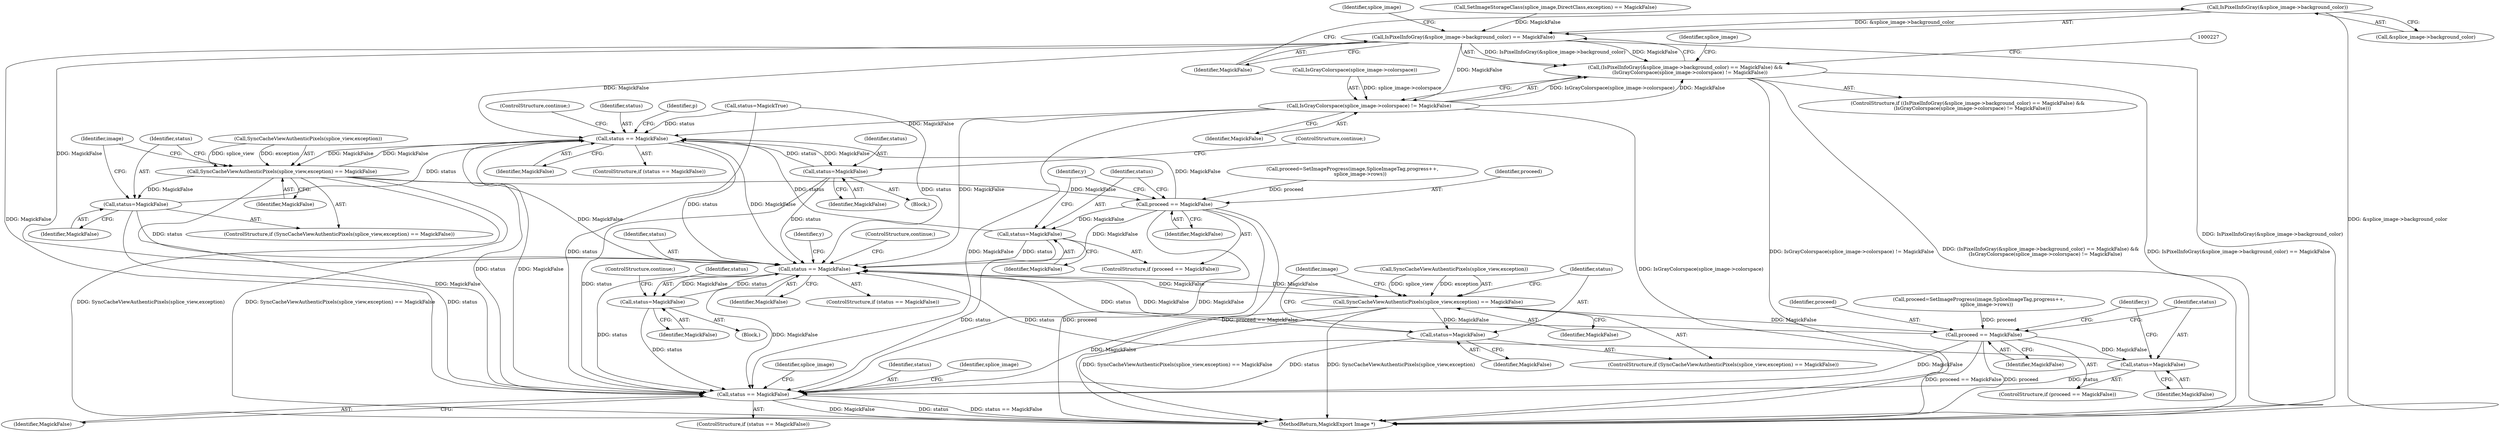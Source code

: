 digraph "0_ImageMagick_7b1cf5784b5bcd85aa9293ecf56769f68c037231@pointer" {
"1000214" [label="(Call,IsPixelInfoGray(&splice_image->background_color))"];
"1000213" [label="(Call,IsPixelInfoGray(&splice_image->background_color) == MagickFalse)"];
"1000212" [label="(Call,(IsPixelInfoGray(&splice_image->background_color) == MagickFalse) &&\n      (IsGrayColorspace(splice_image->colorspace) != MagickFalse))"];
"1000220" [label="(Call,IsGrayColorspace(splice_image->colorspace) != MagickFalse)"];
"1000455" [label="(Call,status == MagickFalse)"];
"1000494" [label="(Call,status=MagickFalse)"];
"1000797" [label="(Call,status == MagickFalse)"];
"1000855" [label="(Call,status=MagickFalse)"];
"1001141" [label="(Call,status == MagickFalse)"];
"1001097" [label="(Call,SyncCacheViewAuthenticPixels(splice_view,exception) == MagickFalse)"];
"1001102" [label="(Call,status=MagickFalse)"];
"1001126" [label="(Call,proceed == MagickFalse)"];
"1001129" [label="(Call,status=MagickFalse)"];
"1000736" [label="(Call,SyncCacheViewAuthenticPixels(splice_view,exception) == MagickFalse)"];
"1000741" [label="(Call,status=MagickFalse)"];
"1000765" [label="(Call,proceed == MagickFalse)"];
"1000768" [label="(Call,status=MagickFalse)"];
"1000211" [label="(ControlStructure,if ((IsPixelInfoGray(&splice_image->background_color) == MagickFalse) &&\n      (IsGrayColorspace(splice_image->colorspace) != MagickFalse)))"];
"1001115" [label="(Call,proceed=SetImageProgress(image,SpliceImageTag,progress++,\n          splice_image->rows))"];
"1000770" [label="(Identifier,MagickFalse)"];
"1000494" [label="(Call,status=MagickFalse)"];
"1001143" [label="(Identifier,MagickFalse)"];
"1000754" [label="(Call,proceed=SetImageProgress(image,SpliceImageTag,progress++,\n          splice_image->rows))"];
"1001145" [label="(Identifier,splice_image)"];
"1000219" [label="(Identifier,MagickFalse)"];
"1000856" [label="(Identifier,status)"];
"1000493" [label="(Block,)"];
"1000458" [label="(ControlStructure,continue;)"];
"1000747" [label="(Identifier,image)"];
"1001141" [label="(Call,status == MagickFalse)"];
"1000735" [label="(ControlStructure,if (SyncCacheViewAuthenticPixels(splice_view,exception) == MagickFalse))"];
"1000766" [label="(Identifier,proceed)"];
"1000221" [label="(Call,IsGrayColorspace(splice_image->colorspace))"];
"1001128" [label="(Identifier,MagickFalse)"];
"1000410" [label="(Call,status=MagickTrue)"];
"1000765" [label="(Call,proceed == MagickFalse)"];
"1000196" [label="(Call,SetImageStorageClass(splice_image,DirectClass,exception) == MagickFalse)"];
"1000212" [label="(Call,(IsPixelInfoGray(&splice_image->background_color) == MagickFalse) &&\n      (IsGrayColorspace(splice_image->colorspace) != MagickFalse))"];
"1000497" [label="(ControlStructure,continue;)"];
"1000804" [label="(Identifier,y)"];
"1000858" [label="(ControlStructure,continue;)"];
"1001108" [label="(Identifier,image)"];
"1001131" [label="(Identifier,MagickFalse)"];
"1000855" [label="(Call,status=MagickFalse)"];
"1000455" [label="(Call,status == MagickFalse)"];
"1000737" [label="(Call,SyncCacheViewAuthenticPixels(splice_view,exception))"];
"1000769" [label="(Identifier,status)"];
"1000495" [label="(Identifier,status)"];
"1000454" [label="(ControlStructure,if (status == MagickFalse))"];
"1001104" [label="(Identifier,MagickFalse)"];
"1001098" [label="(Call,SyncCacheViewAuthenticPixels(splice_view,exception))"];
"1001130" [label="(Identifier,status)"];
"1000214" [label="(Call,IsPixelInfoGray(&splice_image->background_color))"];
"1000797" [label="(Call,status == MagickFalse)"];
"1001150" [label="(MethodReturn,MagickExport Image *)"];
"1000215" [label="(Call,&splice_image->background_color)"];
"1000457" [label="(Identifier,MagickFalse)"];
"1000799" [label="(Identifier,MagickFalse)"];
"1000857" [label="(Identifier,MagickFalse)"];
"1000220" [label="(Call,IsGrayColorspace(splice_image->colorspace) != MagickFalse)"];
"1000736" [label="(Call,SyncCacheViewAuthenticPixels(splice_view,exception) == MagickFalse)"];
"1001125" [label="(ControlStructure,if (proceed == MagickFalse))"];
"1000741" [label="(Call,status=MagickFalse)"];
"1000800" [label="(ControlStructure,continue;)"];
"1001140" [label="(ControlStructure,if (status == MagickFalse))"];
"1000237" [label="(Identifier,splice_image)"];
"1000742" [label="(Identifier,status)"];
"1000213" [label="(Call,IsPixelInfoGray(&splice_image->background_color) == MagickFalse)"];
"1001096" [label="(ControlStructure,if (SyncCacheViewAuthenticPixels(splice_view,exception) == MagickFalse))"];
"1000743" [label="(Identifier,MagickFalse)"];
"1000449" [label="(Identifier,y)"];
"1000225" [label="(Identifier,MagickFalse)"];
"1000223" [label="(Identifier,splice_image)"];
"1001142" [label="(Identifier,status)"];
"1001149" [label="(Identifier,splice_image)"];
"1001097" [label="(Call,SyncCacheViewAuthenticPixels(splice_view,exception) == MagickFalse)"];
"1000768" [label="(Call,status=MagickFalse)"];
"1000798" [label="(Identifier,status)"];
"1001127" [label="(Identifier,proceed)"];
"1000854" [label="(Block,)"];
"1000740" [label="(Identifier,MagickFalse)"];
"1000796" [label="(ControlStructure,if (status == MagickFalse))"];
"1001126" [label="(Call,proceed == MagickFalse)"];
"1001103" [label="(Identifier,status)"];
"1000791" [label="(Identifier,y)"];
"1000496" [label="(Identifier,MagickFalse)"];
"1001129" [label="(Call,status=MagickFalse)"];
"1000456" [label="(Identifier,status)"];
"1000460" [label="(Identifier,p)"];
"1001101" [label="(Identifier,MagickFalse)"];
"1000767" [label="(Identifier,MagickFalse)"];
"1001102" [label="(Call,status=MagickFalse)"];
"1000764" [label="(ControlStructure,if (proceed == MagickFalse))"];
"1000214" -> "1000213"  [label="AST: "];
"1000214" -> "1000215"  [label="CFG: "];
"1000215" -> "1000214"  [label="AST: "];
"1000219" -> "1000214"  [label="CFG: "];
"1000214" -> "1001150"  [label="DDG: &splice_image->background_color"];
"1000214" -> "1000213"  [label="DDG: &splice_image->background_color"];
"1000213" -> "1000212"  [label="AST: "];
"1000213" -> "1000219"  [label="CFG: "];
"1000219" -> "1000213"  [label="AST: "];
"1000223" -> "1000213"  [label="CFG: "];
"1000212" -> "1000213"  [label="CFG: "];
"1000213" -> "1001150"  [label="DDG: IsPixelInfoGray(&splice_image->background_color)"];
"1000213" -> "1000212"  [label="DDG: IsPixelInfoGray(&splice_image->background_color)"];
"1000213" -> "1000212"  [label="DDG: MagickFalse"];
"1000196" -> "1000213"  [label="DDG: MagickFalse"];
"1000213" -> "1000220"  [label="DDG: MagickFalse"];
"1000213" -> "1000455"  [label="DDG: MagickFalse"];
"1000213" -> "1000797"  [label="DDG: MagickFalse"];
"1000213" -> "1001141"  [label="DDG: MagickFalse"];
"1000212" -> "1000211"  [label="AST: "];
"1000212" -> "1000220"  [label="CFG: "];
"1000220" -> "1000212"  [label="AST: "];
"1000227" -> "1000212"  [label="CFG: "];
"1000237" -> "1000212"  [label="CFG: "];
"1000212" -> "1001150"  [label="DDG: (IsPixelInfoGray(&splice_image->background_color) == MagickFalse) &&\n      (IsGrayColorspace(splice_image->colorspace) != MagickFalse)"];
"1000212" -> "1001150"  [label="DDG: IsPixelInfoGray(&splice_image->background_color) == MagickFalse"];
"1000212" -> "1001150"  [label="DDG: IsGrayColorspace(splice_image->colorspace) != MagickFalse"];
"1000220" -> "1000212"  [label="DDG: IsGrayColorspace(splice_image->colorspace)"];
"1000220" -> "1000212"  [label="DDG: MagickFalse"];
"1000220" -> "1000225"  [label="CFG: "];
"1000221" -> "1000220"  [label="AST: "];
"1000225" -> "1000220"  [label="AST: "];
"1000220" -> "1001150"  [label="DDG: IsGrayColorspace(splice_image->colorspace)"];
"1000221" -> "1000220"  [label="DDG: splice_image->colorspace"];
"1000220" -> "1000455"  [label="DDG: MagickFalse"];
"1000220" -> "1000797"  [label="DDG: MagickFalse"];
"1000220" -> "1001141"  [label="DDG: MagickFalse"];
"1000455" -> "1000454"  [label="AST: "];
"1000455" -> "1000457"  [label="CFG: "];
"1000456" -> "1000455"  [label="AST: "];
"1000457" -> "1000455"  [label="AST: "];
"1000458" -> "1000455"  [label="CFG: "];
"1000460" -> "1000455"  [label="CFG: "];
"1000741" -> "1000455"  [label="DDG: status"];
"1000410" -> "1000455"  [label="DDG: status"];
"1000768" -> "1000455"  [label="DDG: status"];
"1000494" -> "1000455"  [label="DDG: status"];
"1000765" -> "1000455"  [label="DDG: MagickFalse"];
"1000736" -> "1000455"  [label="DDG: MagickFalse"];
"1000455" -> "1000494"  [label="DDG: MagickFalse"];
"1000455" -> "1000736"  [label="DDG: MagickFalse"];
"1000455" -> "1000797"  [label="DDG: status"];
"1000455" -> "1000797"  [label="DDG: MagickFalse"];
"1000455" -> "1001141"  [label="DDG: status"];
"1000455" -> "1001141"  [label="DDG: MagickFalse"];
"1000494" -> "1000493"  [label="AST: "];
"1000494" -> "1000496"  [label="CFG: "];
"1000495" -> "1000494"  [label="AST: "];
"1000496" -> "1000494"  [label="AST: "];
"1000497" -> "1000494"  [label="CFG: "];
"1000494" -> "1000797"  [label="DDG: status"];
"1000494" -> "1001141"  [label="DDG: status"];
"1000797" -> "1000796"  [label="AST: "];
"1000797" -> "1000799"  [label="CFG: "];
"1000798" -> "1000797"  [label="AST: "];
"1000799" -> "1000797"  [label="AST: "];
"1000800" -> "1000797"  [label="CFG: "];
"1000804" -> "1000797"  [label="CFG: "];
"1000741" -> "1000797"  [label="DDG: status"];
"1001129" -> "1000797"  [label="DDG: status"];
"1000410" -> "1000797"  [label="DDG: status"];
"1000768" -> "1000797"  [label="DDG: status"];
"1001102" -> "1000797"  [label="DDG: status"];
"1000855" -> "1000797"  [label="DDG: status"];
"1001126" -> "1000797"  [label="DDG: MagickFalse"];
"1001097" -> "1000797"  [label="DDG: MagickFalse"];
"1000765" -> "1000797"  [label="DDG: MagickFalse"];
"1000736" -> "1000797"  [label="DDG: MagickFalse"];
"1000797" -> "1000855"  [label="DDG: MagickFalse"];
"1000797" -> "1001097"  [label="DDG: MagickFalse"];
"1000797" -> "1001141"  [label="DDG: status"];
"1000797" -> "1001141"  [label="DDG: MagickFalse"];
"1000855" -> "1000854"  [label="AST: "];
"1000855" -> "1000857"  [label="CFG: "];
"1000856" -> "1000855"  [label="AST: "];
"1000857" -> "1000855"  [label="AST: "];
"1000858" -> "1000855"  [label="CFG: "];
"1000855" -> "1001141"  [label="DDG: status"];
"1001141" -> "1001140"  [label="AST: "];
"1001141" -> "1001143"  [label="CFG: "];
"1001142" -> "1001141"  [label="AST: "];
"1001143" -> "1001141"  [label="AST: "];
"1001145" -> "1001141"  [label="CFG: "];
"1001149" -> "1001141"  [label="CFG: "];
"1001141" -> "1001150"  [label="DDG: status"];
"1001141" -> "1001150"  [label="DDG: status == MagickFalse"];
"1001141" -> "1001150"  [label="DDG: MagickFalse"];
"1000741" -> "1001141"  [label="DDG: status"];
"1001129" -> "1001141"  [label="DDG: status"];
"1000410" -> "1001141"  [label="DDG: status"];
"1000768" -> "1001141"  [label="DDG: status"];
"1001102" -> "1001141"  [label="DDG: status"];
"1001126" -> "1001141"  [label="DDG: MagickFalse"];
"1001097" -> "1001141"  [label="DDG: MagickFalse"];
"1000765" -> "1001141"  [label="DDG: MagickFalse"];
"1000736" -> "1001141"  [label="DDG: MagickFalse"];
"1001097" -> "1001096"  [label="AST: "];
"1001097" -> "1001101"  [label="CFG: "];
"1001098" -> "1001097"  [label="AST: "];
"1001101" -> "1001097"  [label="AST: "];
"1001103" -> "1001097"  [label="CFG: "];
"1001108" -> "1001097"  [label="CFG: "];
"1001097" -> "1001150"  [label="DDG: SyncCacheViewAuthenticPixels(splice_view,exception) == MagickFalse"];
"1001097" -> "1001150"  [label="DDG: SyncCacheViewAuthenticPixels(splice_view,exception)"];
"1001098" -> "1001097"  [label="DDG: splice_view"];
"1001098" -> "1001097"  [label="DDG: exception"];
"1001097" -> "1001102"  [label="DDG: MagickFalse"];
"1001097" -> "1001126"  [label="DDG: MagickFalse"];
"1001102" -> "1001096"  [label="AST: "];
"1001102" -> "1001104"  [label="CFG: "];
"1001103" -> "1001102"  [label="AST: "];
"1001104" -> "1001102"  [label="AST: "];
"1001108" -> "1001102"  [label="CFG: "];
"1001126" -> "1001125"  [label="AST: "];
"1001126" -> "1001128"  [label="CFG: "];
"1001127" -> "1001126"  [label="AST: "];
"1001128" -> "1001126"  [label="AST: "];
"1001130" -> "1001126"  [label="CFG: "];
"1000791" -> "1001126"  [label="CFG: "];
"1001126" -> "1001150"  [label="DDG: proceed"];
"1001126" -> "1001150"  [label="DDG: proceed == MagickFalse"];
"1001115" -> "1001126"  [label="DDG: proceed"];
"1001126" -> "1001129"  [label="DDG: MagickFalse"];
"1001129" -> "1001125"  [label="AST: "];
"1001129" -> "1001131"  [label="CFG: "];
"1001130" -> "1001129"  [label="AST: "];
"1001131" -> "1001129"  [label="AST: "];
"1000791" -> "1001129"  [label="CFG: "];
"1000736" -> "1000735"  [label="AST: "];
"1000736" -> "1000740"  [label="CFG: "];
"1000737" -> "1000736"  [label="AST: "];
"1000740" -> "1000736"  [label="AST: "];
"1000742" -> "1000736"  [label="CFG: "];
"1000747" -> "1000736"  [label="CFG: "];
"1000736" -> "1001150"  [label="DDG: SyncCacheViewAuthenticPixels(splice_view,exception)"];
"1000736" -> "1001150"  [label="DDG: SyncCacheViewAuthenticPixels(splice_view,exception) == MagickFalse"];
"1000737" -> "1000736"  [label="DDG: splice_view"];
"1000737" -> "1000736"  [label="DDG: exception"];
"1000736" -> "1000741"  [label="DDG: MagickFalse"];
"1000736" -> "1000765"  [label="DDG: MagickFalse"];
"1000741" -> "1000735"  [label="AST: "];
"1000741" -> "1000743"  [label="CFG: "];
"1000742" -> "1000741"  [label="AST: "];
"1000743" -> "1000741"  [label="AST: "];
"1000747" -> "1000741"  [label="CFG: "];
"1000765" -> "1000764"  [label="AST: "];
"1000765" -> "1000767"  [label="CFG: "];
"1000766" -> "1000765"  [label="AST: "];
"1000767" -> "1000765"  [label="AST: "];
"1000769" -> "1000765"  [label="CFG: "];
"1000449" -> "1000765"  [label="CFG: "];
"1000765" -> "1001150"  [label="DDG: proceed"];
"1000765" -> "1001150"  [label="DDG: proceed == MagickFalse"];
"1000754" -> "1000765"  [label="DDG: proceed"];
"1000765" -> "1000768"  [label="DDG: MagickFalse"];
"1000768" -> "1000764"  [label="AST: "];
"1000768" -> "1000770"  [label="CFG: "];
"1000769" -> "1000768"  [label="AST: "];
"1000770" -> "1000768"  [label="AST: "];
"1000449" -> "1000768"  [label="CFG: "];
}
